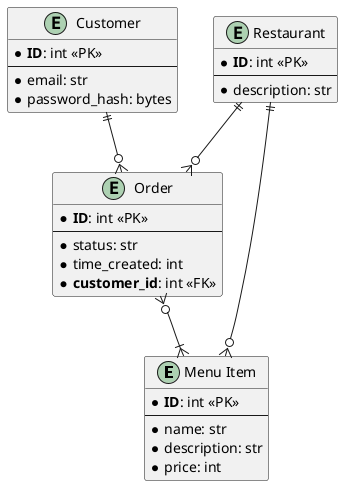 @startuml

entity menu_item as "Menu Item" {
    * **ID**: int <<PK>>
    --
    * name: str
    * description: str
    * price: int
}

entity customer as "Customer" {
    * **ID**: int <<PK>>
    --
    * email: str
    * password_hash: bytes
}

entity order as "Order" {
    * **ID**: int <<PK>>
    --
    * status: str
    * time_created: int
    * **customer_id**: int <<FK>>
}

entity restaurant as "Restaurant" {
    * **ID**: int <<PK>>
    --
    * description: str
}

order }o--|{ menu_item
customer ||--o{ order
restaurant ||--o{ order
restaurant ||--o{ menu_item

@enduml
